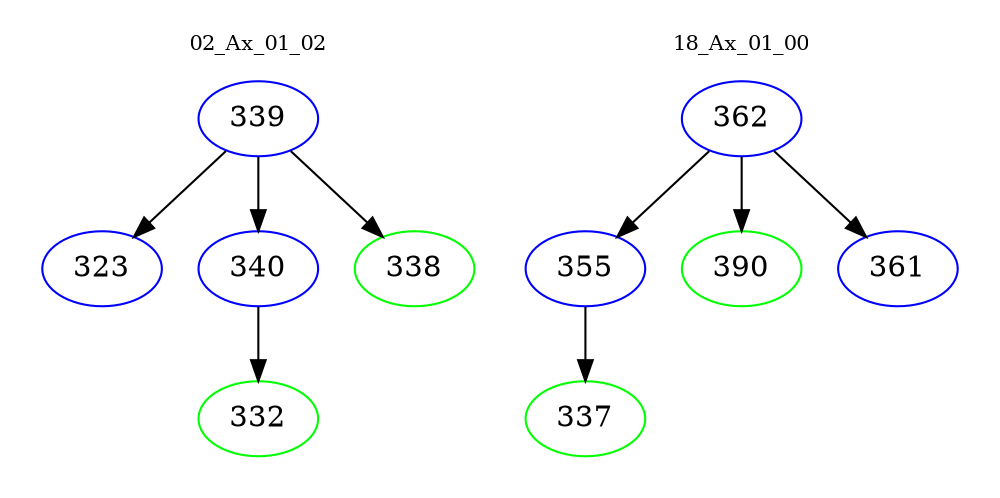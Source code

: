 digraph{
subgraph cluster_0 {
color = white
label = "02_Ax_01_02";
fontsize=10;
T0_339 [label="339", color="blue"]
T0_339 -> T0_323 [color="black"]
T0_323 [label="323", color="blue"]
T0_339 -> T0_340 [color="black"]
T0_340 [label="340", color="blue"]
T0_340 -> T0_332 [color="black"]
T0_332 [label="332", color="green"]
T0_339 -> T0_338 [color="black"]
T0_338 [label="338", color="green"]
}
subgraph cluster_1 {
color = white
label = "18_Ax_01_00";
fontsize=10;
T1_362 [label="362", color="blue"]
T1_362 -> T1_355 [color="black"]
T1_355 [label="355", color="blue"]
T1_355 -> T1_337 [color="black"]
T1_337 [label="337", color="green"]
T1_362 -> T1_390 [color="black"]
T1_390 [label="390", color="green"]
T1_362 -> T1_361 [color="black"]
T1_361 [label="361", color="blue"]
}
}
